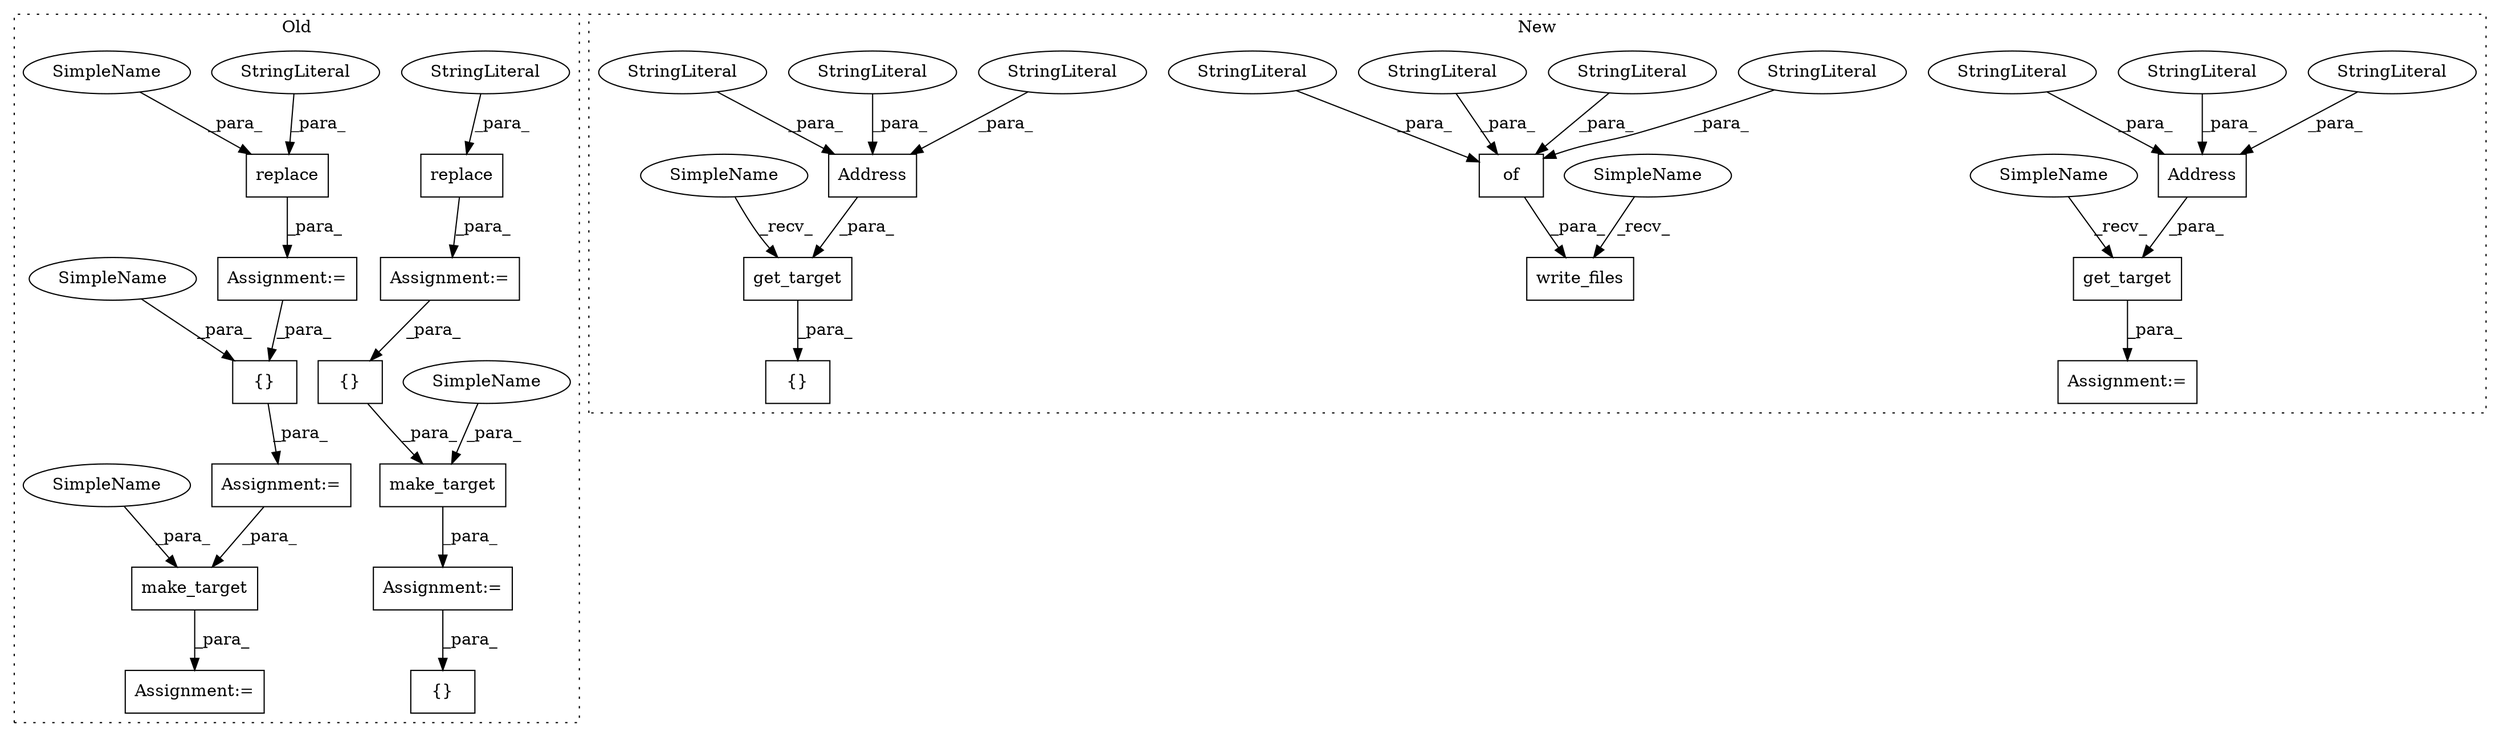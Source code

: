 digraph G {
subgraph cluster0 {
1 [label="replace" a="32" s="10201,10229" l="8,1" shape="box"];
4 [label="make_target" a="32" s="10811,10882" l="12,1" shape="box"];
6 [label="{}" a="4" s="10962,10969" l="1,1" shape="box"];
7 [label="make_target" a="32" s="10360,10394" l="12,1" shape="box"];
8 [label="{}" a="4" s="10324,10346" l="1,1" shape="box"];
11 [label="replace" a="32" s="10143,10173" l="8,1" shape="box"];
12 [label="{}" a="4" s="10844,10864" l="1,1" shape="box"];
17 [label="Assignment:=" a="7" s="10130" l="1" shape="box"];
20 [label="StringLiteral" a="45" s="10163" l="10" shape="ellipse"];
24 [label="Assignment:=" a="7" s="10359" l="1" shape="box"];
28 [label="Assignment:=" a="7" s="10810" l="1" shape="box"];
29 [label="StringLiteral" a="45" s="10220" l="9" shape="ellipse"];
31 [label="Assignment:=" a="7" s="10188" l="1" shape="box"];
32 [label="Assignment:=" a="7" s="10314" l="1" shape="box"];
36 [label="SimpleName" a="42" s="10325" l="11" shape="ellipse"];
37 [label="SimpleName" a="42" s="10151" l="11" shape="ellipse"];
38 [label="SimpleName" a="42" s="10372" l="11" shape="ellipse"];
39 [label="SimpleName" a="42" s="10823" l="11" shape="ellipse"];
label = "Old";
style="dotted";
}
subgraph cluster1 {
2 [label="get_target" a="32" s="10590,10626" l="11,1" shape="box"];
3 [label="write_files" a="32" s="9844,9976" l="12,1" shape="box"];
5 [label="{}" a="4" s="10577,10676" l="1,1" shape="box"];
9 [label="Address" a="32" s="10601,10625" l="8,1" shape="box"];
10 [label="of" a="32" s="9860,9975" l="3,1" shape="box"];
13 [label="get_target" a="32" s="10023,10060" l="11,1" shape="box"];
14 [label="Address" a="32" s="10034,10059" l="8,1" shape="box"];
15 [label="StringLiteral" a="45" s="10042" l="2" shape="ellipse"];
16 [label="Assignment:=" a="7" s="9992" l="1" shape="box"];
18 [label="StringLiteral" a="45" s="10612" l="3" shape="ellipse"];
19 [label="StringLiteral" a="45" s="9923" l="8" shape="ellipse"];
21 [label="StringLiteral" a="45" s="9941" l="7" shape="ellipse"];
22 [label="StringLiteral" a="45" s="10045" l="3" shape="ellipse"];
23 [label="StringLiteral" a="45" s="10049" l="10" shape="ellipse"];
25 [label="StringLiteral" a="45" s="9949" l="26" shape="ellipse"];
26 [label="StringLiteral" a="45" s="9863" l="10" shape="ellipse"];
27 [label="StringLiteral" a="45" s="10609" l="2" shape="ellipse"];
30 [label="StringLiteral" a="45" s="10616" l="9" shape="ellipse"];
33 [label="SimpleName" a="42" s="10011" l="11" shape="ellipse"];
34 [label="SimpleName" a="42" s="9832" l="11" shape="ellipse"];
35 [label="SimpleName" a="42" s="10578" l="11" shape="ellipse"];
label = "New";
style="dotted";
}
1 -> 31 [label="_para_"];
2 -> 5 [label="_para_"];
4 -> 28 [label="_para_"];
7 -> 24 [label="_para_"];
8 -> 32 [label="_para_"];
9 -> 2 [label="_para_"];
10 -> 3 [label="_para_"];
11 -> 17 [label="_para_"];
12 -> 4 [label="_para_"];
13 -> 16 [label="_para_"];
14 -> 13 [label="_para_"];
15 -> 14 [label="_para_"];
17 -> 8 [label="_para_"];
18 -> 9 [label="_para_"];
19 -> 10 [label="_para_"];
20 -> 11 [label="_para_"];
21 -> 10 [label="_para_"];
22 -> 14 [label="_para_"];
23 -> 14 [label="_para_"];
25 -> 10 [label="_para_"];
26 -> 10 [label="_para_"];
27 -> 9 [label="_para_"];
28 -> 6 [label="_para_"];
29 -> 1 [label="_para_"];
30 -> 9 [label="_para_"];
31 -> 12 [label="_para_"];
32 -> 7 [label="_para_"];
33 -> 13 [label="_recv_"];
34 -> 3 [label="_recv_"];
35 -> 2 [label="_recv_"];
36 -> 8 [label="_para_"];
37 -> 11 [label="_para_"];
38 -> 7 [label="_para_"];
39 -> 4 [label="_para_"];
}